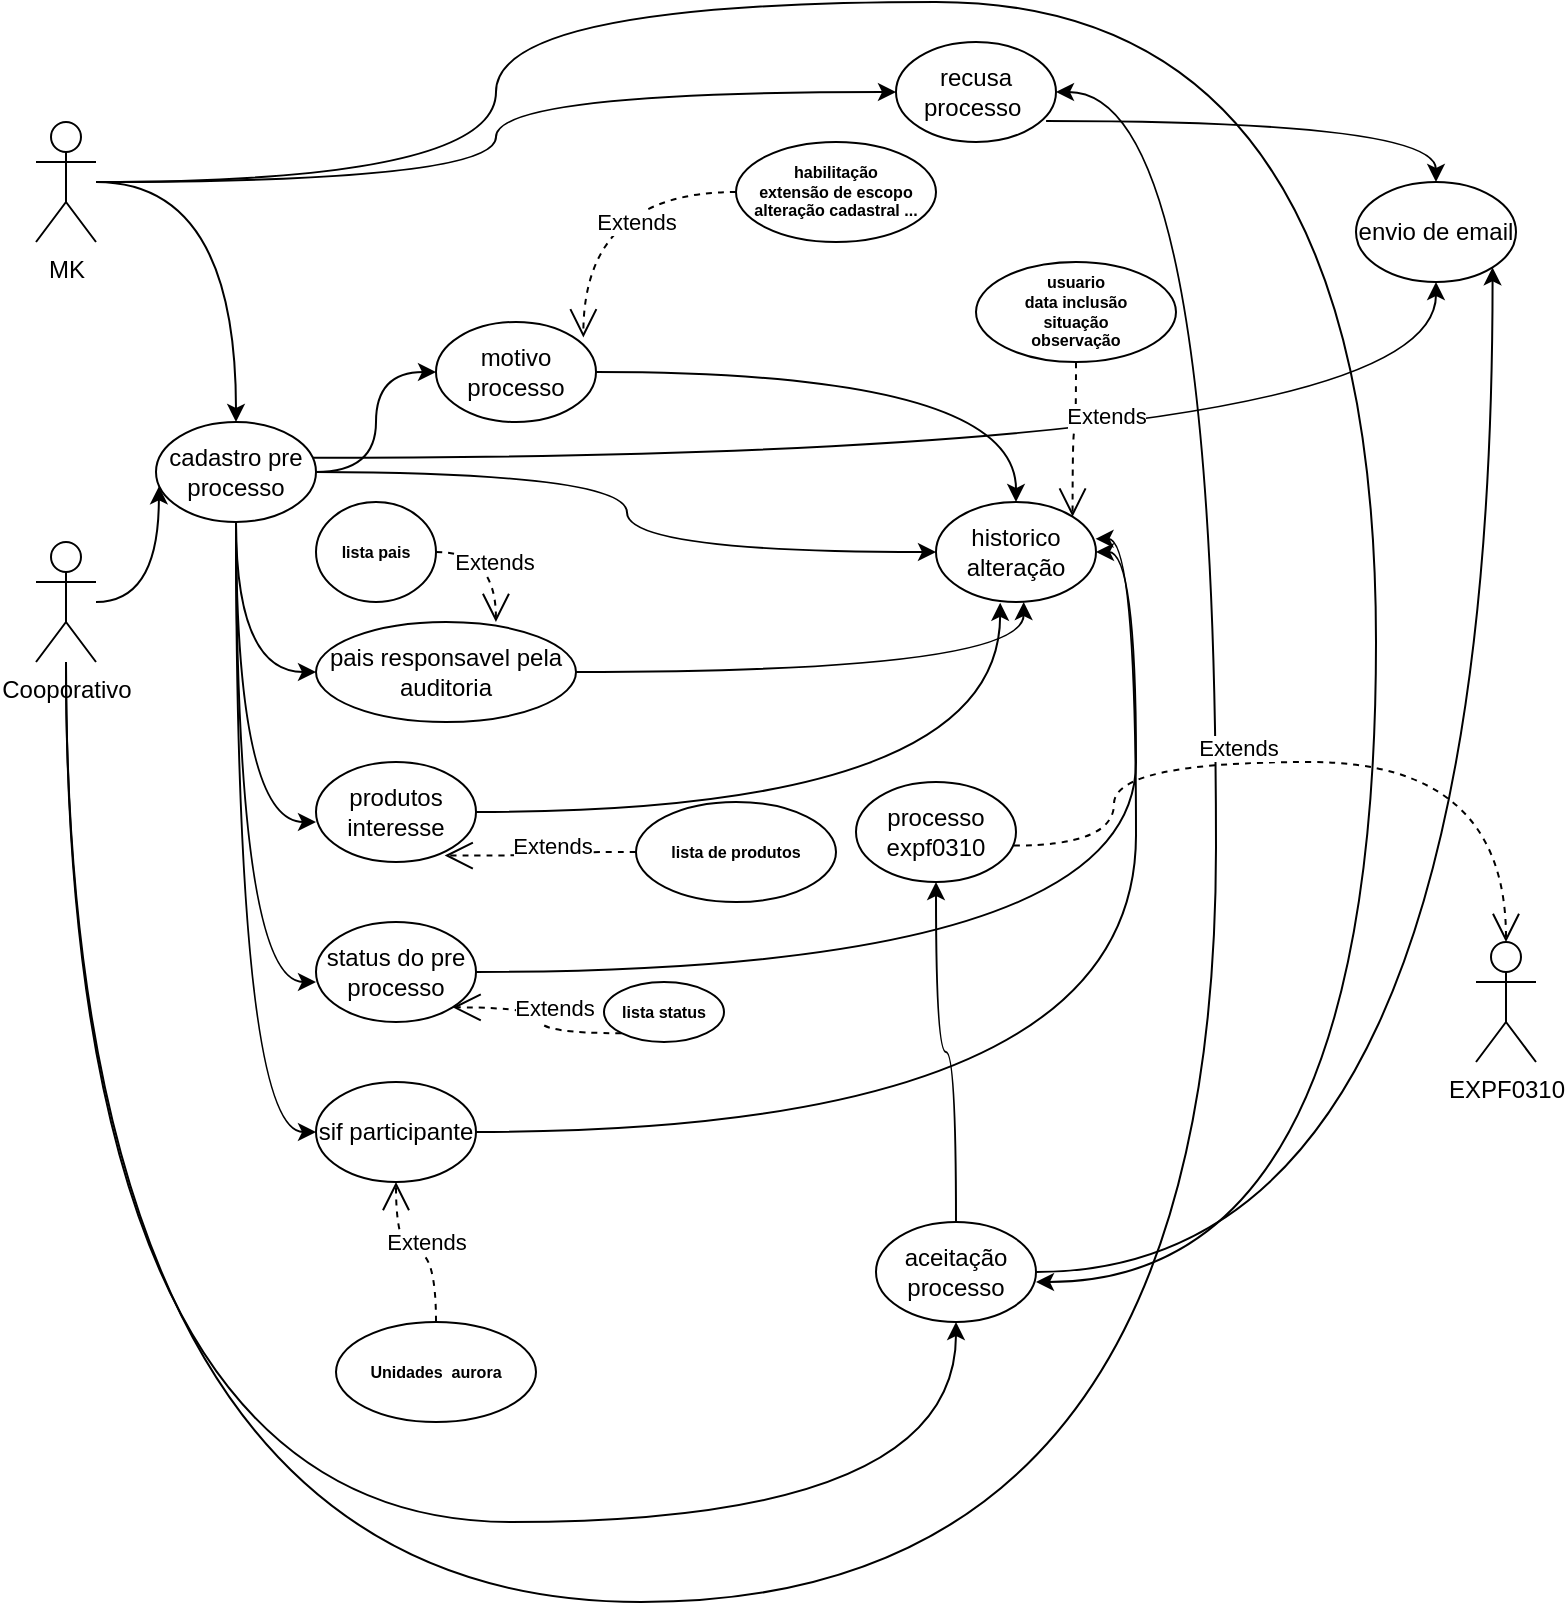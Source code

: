 <mxfile version="27.0.9">
  <diagram id="prtHgNgQTEPvFCAcTncT" name="Page-1">
    <mxGraphModel dx="1317" dy="624" grid="1" gridSize="10" guides="1" tooltips="1" connect="1" arrows="1" fold="1" page="1" pageScale="1" pageWidth="827" pageHeight="1169" math="0" shadow="0">
      <root>
        <mxCell id="0" />
        <mxCell id="1" parent="0" />
        <mxCell id="zxcluQsNIQkMvUdcuhl5-12" style="edgeStyle=orthogonalEdgeStyle;rounded=0;orthogonalLoop=1;jettySize=auto;html=1;entryX=0.5;entryY=0;entryDx=0;entryDy=0;curved=1;" edge="1" parent="1" source="zxcluQsNIQkMvUdcuhl5-1" target="zxcluQsNIQkMvUdcuhl5-7">
          <mxGeometry relative="1" as="geometry" />
        </mxCell>
        <mxCell id="zxcluQsNIQkMvUdcuhl5-1" value="MK" style="shape=umlActor;verticalLabelPosition=bottom;verticalAlign=top;html=1;outlineConnect=0;" vertex="1" parent="1">
          <mxGeometry x="100" y="90" width="30" height="60" as="geometry" />
        </mxCell>
        <mxCell id="zxcluQsNIQkMvUdcuhl5-14" style="edgeStyle=orthogonalEdgeStyle;rounded=0;orthogonalLoop=1;jettySize=auto;html=1;entryX=0.018;entryY=0.644;entryDx=0;entryDy=0;curved=1;entryPerimeter=0;" edge="1" parent="1" source="zxcluQsNIQkMvUdcuhl5-2" target="zxcluQsNIQkMvUdcuhl5-7">
          <mxGeometry relative="1" as="geometry" />
        </mxCell>
        <mxCell id="zxcluQsNIQkMvUdcuhl5-15" style="edgeStyle=orthogonalEdgeStyle;rounded=0;orthogonalLoop=1;jettySize=auto;html=1;entryX=0.5;entryY=1;entryDx=0;entryDy=0;curved=1;" edge="1" parent="1" source="zxcluQsNIQkMvUdcuhl5-2" target="zxcluQsNIQkMvUdcuhl5-9">
          <mxGeometry relative="1" as="geometry">
            <Array as="points">
              <mxPoint x="115" y="790" />
              <mxPoint x="560" y="790" />
            </Array>
          </mxGeometry>
        </mxCell>
        <mxCell id="zxcluQsNIQkMvUdcuhl5-33" style="edgeStyle=orthogonalEdgeStyle;rounded=0;orthogonalLoop=1;jettySize=auto;html=1;curved=1;" edge="1" parent="1" source="zxcluQsNIQkMvUdcuhl5-2" target="zxcluQsNIQkMvUdcuhl5-10">
          <mxGeometry relative="1" as="geometry">
            <Array as="points">
              <mxPoint x="115" y="830" />
              <mxPoint x="690" y="830" />
              <mxPoint x="690" y="75" />
            </Array>
          </mxGeometry>
        </mxCell>
        <mxCell id="zxcluQsNIQkMvUdcuhl5-2" value="Cooporativo" style="shape=umlActor;verticalLabelPosition=bottom;verticalAlign=top;html=1;outlineConnect=0;" vertex="1" parent="1">
          <mxGeometry x="100" y="300" width="30" height="60" as="geometry" />
        </mxCell>
        <mxCell id="zxcluQsNIQkMvUdcuhl5-19" style="edgeStyle=orthogonalEdgeStyle;rounded=0;orthogonalLoop=1;jettySize=auto;html=1;curved=1;" edge="1" parent="1" source="zxcluQsNIQkMvUdcuhl5-7" target="zxcluQsNIQkMvUdcuhl5-18">
          <mxGeometry relative="1" as="geometry" />
        </mxCell>
        <mxCell id="zxcluQsNIQkMvUdcuhl5-48" style="edgeStyle=orthogonalEdgeStyle;rounded=0;orthogonalLoop=1;jettySize=auto;html=1;entryX=0;entryY=0.5;entryDx=0;entryDy=0;curved=1;" edge="1" parent="1" source="zxcluQsNIQkMvUdcuhl5-7" target="zxcluQsNIQkMvUdcuhl5-30">
          <mxGeometry relative="1" as="geometry" />
        </mxCell>
        <mxCell id="zxcluQsNIQkMvUdcuhl5-49" style="edgeStyle=orthogonalEdgeStyle;rounded=0;orthogonalLoop=1;jettySize=auto;html=1;entryX=0;entryY=0.5;entryDx=0;entryDy=0;curved=1;" edge="1" parent="1" source="zxcluQsNIQkMvUdcuhl5-7" target="zxcluQsNIQkMvUdcuhl5-38">
          <mxGeometry relative="1" as="geometry" />
        </mxCell>
        <mxCell id="zxcluQsNIQkMvUdcuhl5-68" style="edgeStyle=orthogonalEdgeStyle;rounded=0;orthogonalLoop=1;jettySize=auto;html=1;entryX=0.5;entryY=1;entryDx=0;entryDy=0;exitX=0.976;exitY=0.358;exitDx=0;exitDy=0;exitPerimeter=0;curved=1;" edge="1" parent="1" source="zxcluQsNIQkMvUdcuhl5-7" target="zxcluQsNIQkMvUdcuhl5-66">
          <mxGeometry relative="1" as="geometry" />
        </mxCell>
        <mxCell id="zxcluQsNIQkMvUdcuhl5-7" value="cadastro pre processo" style="ellipse;whiteSpace=wrap;html=1;" vertex="1" parent="1">
          <mxGeometry x="160" y="240" width="80" height="50" as="geometry" />
        </mxCell>
        <mxCell id="zxcluQsNIQkMvUdcuhl5-61" style="edgeStyle=orthogonalEdgeStyle;rounded=0;orthogonalLoop=1;jettySize=auto;html=1;entryX=0.5;entryY=1;entryDx=0;entryDy=0;curved=1;" edge="1" parent="1" source="zxcluQsNIQkMvUdcuhl5-9" target="zxcluQsNIQkMvUdcuhl5-60">
          <mxGeometry relative="1" as="geometry" />
        </mxCell>
        <mxCell id="zxcluQsNIQkMvUdcuhl5-70" style="edgeStyle=orthogonalEdgeStyle;rounded=0;orthogonalLoop=1;jettySize=auto;html=1;entryX=1;entryY=1;entryDx=0;entryDy=0;curved=1;" edge="1" parent="1" source="zxcluQsNIQkMvUdcuhl5-9" target="zxcluQsNIQkMvUdcuhl5-66">
          <mxGeometry relative="1" as="geometry" />
        </mxCell>
        <mxCell id="zxcluQsNIQkMvUdcuhl5-9" value="aceitação processo" style="ellipse;whiteSpace=wrap;html=1;" vertex="1" parent="1">
          <mxGeometry x="520" y="640" width="80" height="50" as="geometry" />
        </mxCell>
        <mxCell id="zxcluQsNIQkMvUdcuhl5-69" style="edgeStyle=orthogonalEdgeStyle;rounded=0;orthogonalLoop=1;jettySize=auto;html=1;curved=1;exitX=0.938;exitY=0.79;exitDx=0;exitDy=0;exitPerimeter=0;" edge="1" parent="1" source="zxcluQsNIQkMvUdcuhl5-10" target="zxcluQsNIQkMvUdcuhl5-66">
          <mxGeometry relative="1" as="geometry" />
        </mxCell>
        <mxCell id="zxcluQsNIQkMvUdcuhl5-10" value="recusa processo&amp;nbsp;" style="ellipse;whiteSpace=wrap;html=1;" vertex="1" parent="1">
          <mxGeometry x="530" y="50" width="80" height="50" as="geometry" />
        </mxCell>
        <mxCell id="zxcluQsNIQkMvUdcuhl5-13" style="edgeStyle=orthogonalEdgeStyle;rounded=0;orthogonalLoop=1;jettySize=auto;html=1;entryX=0;entryY=0.5;entryDx=0;entryDy=0;curved=1;" edge="1" parent="1" source="zxcluQsNIQkMvUdcuhl5-1" target="zxcluQsNIQkMvUdcuhl5-10">
          <mxGeometry relative="1" as="geometry" />
        </mxCell>
        <mxCell id="zxcluQsNIQkMvUdcuhl5-18" value="motivo&lt;br&gt;processo" style="ellipse;whiteSpace=wrap;html=1;" vertex="1" parent="1">
          <mxGeometry x="300" y="190" width="80" height="50" as="geometry" />
        </mxCell>
        <mxCell id="zxcluQsNIQkMvUdcuhl5-21" value="&lt;h6&gt;habilitação&lt;br&gt;extensão de escopo&lt;br&gt;alteração cadastral ...&lt;/h6&gt;" style="ellipse;whiteSpace=wrap;html=1;" vertex="1" parent="1">
          <mxGeometry x="450" y="100" width="100" height="50" as="geometry" />
        </mxCell>
        <mxCell id="zxcluQsNIQkMvUdcuhl5-29" value="Extends" style="endArrow=open;endSize=12;dashed=1;html=1;rounded=0;entryX=0.921;entryY=0.154;entryDx=0;entryDy=0;entryPerimeter=0;edgeStyle=orthogonalEdgeStyle;curved=1;" edge="1" parent="1" source="zxcluQsNIQkMvUdcuhl5-21" target="zxcluQsNIQkMvUdcuhl5-18">
          <mxGeometry x="-0.329" y="15" width="160" relative="1" as="geometry">
            <mxPoint x="370" y="150" as="sourcePoint" />
            <mxPoint x="530" y="150" as="targetPoint" />
            <mxPoint as="offset" />
          </mxGeometry>
        </mxCell>
        <mxCell id="zxcluQsNIQkMvUdcuhl5-30" value="sif participante" style="ellipse;whiteSpace=wrap;html=1;" vertex="1" parent="1">
          <mxGeometry x="240" y="570" width="80" height="50" as="geometry" />
        </mxCell>
        <mxCell id="zxcluQsNIQkMvUdcuhl5-31" value="produtos interesse" style="ellipse;whiteSpace=wrap;html=1;" vertex="1" parent="1">
          <mxGeometry x="240" y="410" width="80" height="50" as="geometry" />
        </mxCell>
        <mxCell id="zxcluQsNIQkMvUdcuhl5-32" style="edgeStyle=orthogonalEdgeStyle;rounded=0;orthogonalLoop=1;jettySize=auto;html=1;entryX=1;entryY=0.6;entryDx=0;entryDy=0;entryPerimeter=0;curved=1;" edge="1" parent="1" source="zxcluQsNIQkMvUdcuhl5-1" target="zxcluQsNIQkMvUdcuhl5-9">
          <mxGeometry relative="1" as="geometry">
            <Array as="points">
              <mxPoint x="330" y="120" />
              <mxPoint x="330" y="30" />
              <mxPoint x="770" y="30" />
              <mxPoint x="770" y="670" />
            </Array>
          </mxGeometry>
        </mxCell>
        <mxCell id="zxcluQsNIQkMvUdcuhl5-44" style="edgeStyle=orthogonalEdgeStyle;rounded=0;orthogonalLoop=1;jettySize=auto;html=1;entryX=1;entryY=0.5;entryDx=0;entryDy=0;curved=1;" edge="1" parent="1" source="zxcluQsNIQkMvUdcuhl5-36" target="zxcluQsNIQkMvUdcuhl5-37">
          <mxGeometry relative="1" as="geometry" />
        </mxCell>
        <mxCell id="zxcluQsNIQkMvUdcuhl5-36" value="status do pre processo" style="ellipse;whiteSpace=wrap;html=1;" vertex="1" parent="1">
          <mxGeometry x="240" y="490" width="80" height="50" as="geometry" />
        </mxCell>
        <mxCell id="zxcluQsNIQkMvUdcuhl5-37" value="historico alteração" style="ellipse;whiteSpace=wrap;html=1;" vertex="1" parent="1">
          <mxGeometry x="550" y="280" width="80" height="50" as="geometry" />
        </mxCell>
        <mxCell id="zxcluQsNIQkMvUdcuhl5-38" value="pais responsavel pela auditoria" style="ellipse;whiteSpace=wrap;html=1;" vertex="1" parent="1">
          <mxGeometry x="240" y="340" width="130" height="50" as="geometry" />
        </mxCell>
        <mxCell id="zxcluQsNIQkMvUdcuhl5-40" style="edgeStyle=orthogonalEdgeStyle;rounded=0;orthogonalLoop=1;jettySize=auto;html=1;entryX=0;entryY=0.5;entryDx=0;entryDy=0;curved=1;" edge="1" parent="1" target="zxcluQsNIQkMvUdcuhl5-37">
          <mxGeometry relative="1" as="geometry">
            <mxPoint x="240" y="265" as="sourcePoint" />
          </mxGeometry>
        </mxCell>
        <mxCell id="zxcluQsNIQkMvUdcuhl5-41" style="edgeStyle=orthogonalEdgeStyle;rounded=0;orthogonalLoop=1;jettySize=auto;html=1;entryX=0.548;entryY=1;entryDx=0;entryDy=0;entryPerimeter=0;curved=1;" edge="1" parent="1" source="zxcluQsNIQkMvUdcuhl5-38" target="zxcluQsNIQkMvUdcuhl5-37">
          <mxGeometry relative="1" as="geometry" />
        </mxCell>
        <mxCell id="zxcluQsNIQkMvUdcuhl5-42" style="edgeStyle=orthogonalEdgeStyle;rounded=0;orthogonalLoop=1;jettySize=auto;html=1;entryX=0.5;entryY=0;entryDx=0;entryDy=0;curved=1;" edge="1" parent="1" source="zxcluQsNIQkMvUdcuhl5-18" target="zxcluQsNIQkMvUdcuhl5-37">
          <mxGeometry relative="1" as="geometry" />
        </mxCell>
        <mxCell id="zxcluQsNIQkMvUdcuhl5-45" style="edgeStyle=orthogonalEdgeStyle;rounded=0;orthogonalLoop=1;jettySize=auto;html=1;entryX=0.997;entryY=0.368;entryDx=0;entryDy=0;entryPerimeter=0;curved=1;" edge="1" parent="1" source="zxcluQsNIQkMvUdcuhl5-30" target="zxcluQsNIQkMvUdcuhl5-37">
          <mxGeometry relative="1" as="geometry" />
        </mxCell>
        <mxCell id="zxcluQsNIQkMvUdcuhl5-50" style="edgeStyle=orthogonalEdgeStyle;rounded=0;orthogonalLoop=1;jettySize=auto;html=1;entryX=0;entryY=0.6;entryDx=0;entryDy=0;entryPerimeter=0;curved=1;" edge="1" parent="1" source="zxcluQsNIQkMvUdcuhl5-7" target="zxcluQsNIQkMvUdcuhl5-31">
          <mxGeometry relative="1" as="geometry" />
        </mxCell>
        <mxCell id="zxcluQsNIQkMvUdcuhl5-51" style="edgeStyle=orthogonalEdgeStyle;rounded=0;orthogonalLoop=1;jettySize=auto;html=1;entryX=0;entryY=0.6;entryDx=0;entryDy=0;entryPerimeter=0;curved=1;" edge="1" parent="1" source="zxcluQsNIQkMvUdcuhl5-7" target="zxcluQsNIQkMvUdcuhl5-36">
          <mxGeometry relative="1" as="geometry" />
        </mxCell>
        <mxCell id="zxcluQsNIQkMvUdcuhl5-52" style="edgeStyle=orthogonalEdgeStyle;rounded=0;orthogonalLoop=1;jettySize=auto;html=1;entryX=0.401;entryY=1.008;entryDx=0;entryDy=0;entryPerimeter=0;curved=1;" edge="1" parent="1" source="zxcluQsNIQkMvUdcuhl5-31" target="zxcluQsNIQkMvUdcuhl5-37">
          <mxGeometry relative="1" as="geometry" />
        </mxCell>
        <mxCell id="zxcluQsNIQkMvUdcuhl5-53" value="&lt;h6&gt;usuario&lt;br&gt;data inclusão&lt;br&gt;situação&lt;br&gt;observação&lt;/h6&gt;" style="ellipse;whiteSpace=wrap;html=1;" vertex="1" parent="1">
          <mxGeometry x="570" y="160" width="100" height="50" as="geometry" />
        </mxCell>
        <mxCell id="zxcluQsNIQkMvUdcuhl5-55" value="Extends" style="endArrow=open;endSize=12;dashed=1;html=1;rounded=0;entryX=1;entryY=0;entryDx=0;entryDy=0;edgeStyle=orthogonalEdgeStyle;curved=1;" edge="1" parent="1" source="zxcluQsNIQkMvUdcuhl5-53" target="zxcluQsNIQkMvUdcuhl5-37">
          <mxGeometry x="-0.329" y="15" width="160" relative="1" as="geometry">
            <mxPoint x="614" y="217" as="sourcePoint" />
            <mxPoint x="538" y="290" as="targetPoint" />
            <mxPoint as="offset" />
          </mxGeometry>
        </mxCell>
        <mxCell id="zxcluQsNIQkMvUdcuhl5-56" value="&lt;h6&gt;Unidades&amp;nbsp; aurora&lt;/h6&gt;" style="ellipse;whiteSpace=wrap;html=1;" vertex="1" parent="1">
          <mxGeometry x="250" y="690" width="100" height="50" as="geometry" />
        </mxCell>
        <mxCell id="zxcluQsNIQkMvUdcuhl5-57" value="Extends" style="endArrow=open;endSize=12;dashed=1;html=1;rounded=0;entryX=0.5;entryY=1;entryDx=0;entryDy=0;edgeStyle=orthogonalEdgeStyle;curved=1;" edge="1" parent="1" source="zxcluQsNIQkMvUdcuhl5-56" target="zxcluQsNIQkMvUdcuhl5-30">
          <mxGeometry x="-0.103" y="-5" width="160" relative="1" as="geometry">
            <mxPoint x="425" y="687" as="sourcePoint" />
            <mxPoint x="310" y="747" as="targetPoint" />
            <mxPoint as="offset" />
          </mxGeometry>
        </mxCell>
        <mxCell id="zxcluQsNIQkMvUdcuhl5-58" value="&lt;h6&gt;lista de produtos&lt;/h6&gt;" style="ellipse;whiteSpace=wrap;html=1;" vertex="1" parent="1">
          <mxGeometry x="400" y="430" width="100" height="50" as="geometry" />
        </mxCell>
        <mxCell id="zxcluQsNIQkMvUdcuhl5-59" value="Extends" style="endArrow=open;endSize=12;dashed=1;html=1;rounded=0;entryX=0.804;entryY=0.935;entryDx=0;entryDy=0;edgeStyle=orthogonalEdgeStyle;curved=1;entryPerimeter=0;" edge="1" parent="1" source="zxcluQsNIQkMvUdcuhl5-58" target="zxcluQsNIQkMvUdcuhl5-31">
          <mxGeometry x="-0.103" y="-5" width="160" relative="1" as="geometry">
            <mxPoint x="585" y="443.6" as="sourcePoint" />
            <mxPoint x="362.56" y="360.0" as="targetPoint" />
            <mxPoint as="offset" />
          </mxGeometry>
        </mxCell>
        <mxCell id="zxcluQsNIQkMvUdcuhl5-60" value="processo expf0310" style="ellipse;whiteSpace=wrap;html=1;" vertex="1" parent="1">
          <mxGeometry x="510" y="420" width="80" height="50" as="geometry" />
        </mxCell>
        <mxCell id="zxcluQsNIQkMvUdcuhl5-62" value="EXPF0310" style="shape=umlActor;verticalLabelPosition=bottom;verticalAlign=top;html=1;outlineConnect=0;" vertex="1" parent="1">
          <mxGeometry x="820" y="500" width="30" height="60" as="geometry" />
        </mxCell>
        <mxCell id="zxcluQsNIQkMvUdcuhl5-64" value="Extends" style="endArrow=open;endSize=12;dashed=1;html=1;rounded=0;edgeStyle=orthogonalEdgeStyle;curved=1;exitX=0.985;exitY=0.636;exitDx=0;exitDy=0;exitPerimeter=0;" edge="1" parent="1" source="zxcluQsNIQkMvUdcuhl5-60" target="zxcluQsNIQkMvUdcuhl5-62">
          <mxGeometry x="-0.184" y="7" width="160" relative="1" as="geometry">
            <mxPoint x="820" y="409.49" as="sourcePoint" />
            <mxPoint x="800" y="339.49" as="targetPoint" />
            <mxPoint as="offset" />
            <Array as="points">
              <mxPoint x="639" y="410" />
              <mxPoint x="835" y="410" />
            </Array>
          </mxGeometry>
        </mxCell>
        <mxCell id="zxcluQsNIQkMvUdcuhl5-66" value="envio de email" style="ellipse;whiteSpace=wrap;html=1;" vertex="1" parent="1">
          <mxGeometry x="760" y="120" width="80" height="50" as="geometry" />
        </mxCell>
        <mxCell id="zxcluQsNIQkMvUdcuhl5-71" value="&lt;h6&gt;lista pais&lt;/h6&gt;" style="ellipse;whiteSpace=wrap;html=1;" vertex="1" parent="1">
          <mxGeometry x="240" y="280" width="60" height="50" as="geometry" />
        </mxCell>
        <mxCell id="zxcluQsNIQkMvUdcuhl5-72" value="Extends" style="endArrow=open;endSize=12;dashed=1;html=1;rounded=0;entryX=0.692;entryY=0;entryDx=0;entryDy=0;edgeStyle=orthogonalEdgeStyle;curved=1;entryPerimeter=0;exitX=1;exitY=0.5;exitDx=0;exitDy=0;" edge="1" parent="1" source="zxcluQsNIQkMvUdcuhl5-71" target="zxcluQsNIQkMvUdcuhl5-38">
          <mxGeometry x="-0.103" y="-5" width="160" relative="1" as="geometry">
            <mxPoint x="425" y="277" as="sourcePoint" />
            <mxPoint x="280" y="210" as="targetPoint" />
            <mxPoint as="offset" />
          </mxGeometry>
        </mxCell>
        <mxCell id="zxcluQsNIQkMvUdcuhl5-73" value="&lt;h6&gt;lista status&lt;/h6&gt;" style="ellipse;whiteSpace=wrap;html=1;" vertex="1" parent="1">
          <mxGeometry x="384" y="520" width="60" height="30" as="geometry" />
        </mxCell>
        <mxCell id="zxcluQsNIQkMvUdcuhl5-75" value="Extends" style="endArrow=open;endSize=12;dashed=1;html=1;rounded=0;entryX=1;entryY=1;entryDx=0;entryDy=0;edgeStyle=orthogonalEdgeStyle;curved=1;exitX=0;exitY=1;exitDx=0;exitDy=0;" edge="1" parent="1" source="zxcluQsNIQkMvUdcuhl5-73" target="zxcluQsNIQkMvUdcuhl5-36">
          <mxGeometry x="-0.304" y="-13" width="160" relative="1" as="geometry">
            <mxPoint x="506" y="280" as="sourcePoint" />
            <mxPoint x="430" y="353" as="targetPoint" />
            <mxPoint as="offset" />
          </mxGeometry>
        </mxCell>
      </root>
    </mxGraphModel>
  </diagram>
</mxfile>
